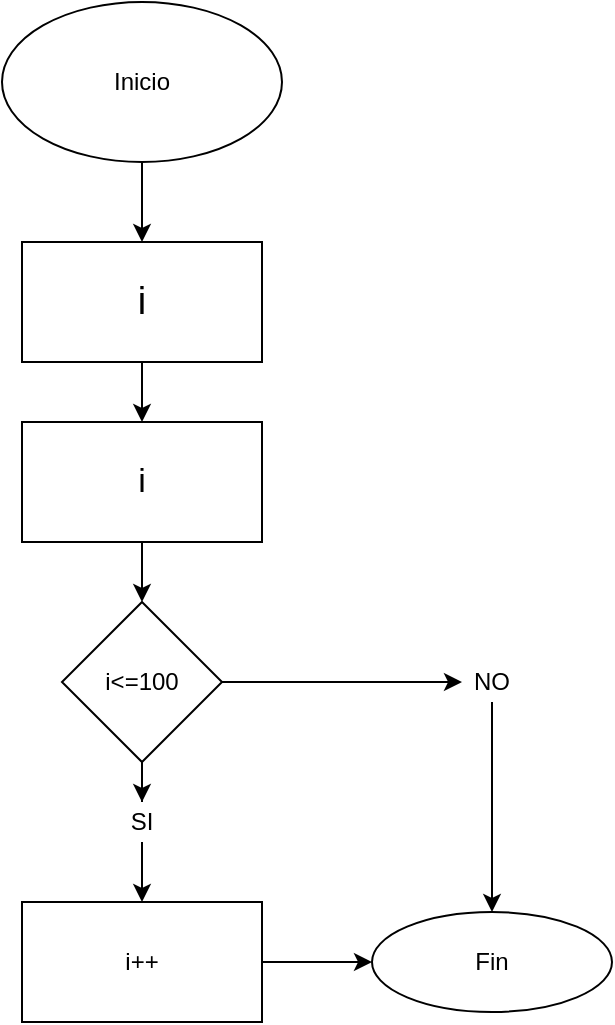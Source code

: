 <mxfile version="22.0.4" type="github">
  <diagram id="C5RBs43oDa-KdzZeNtuy" name="Page-1">
    <mxGraphModel dx="1426" dy="793" grid="1" gridSize="10" guides="1" tooltips="1" connect="1" arrows="1" fold="1" page="1" pageScale="1" pageWidth="827" pageHeight="1169" math="0" shadow="0">
      <root>
        <mxCell id="WIyWlLk6GJQsqaUBKTNV-0" />
        <mxCell id="WIyWlLk6GJQsqaUBKTNV-1" parent="WIyWlLk6GJQsqaUBKTNV-0" />
        <mxCell id="z8Ag8mYcgA9eSwnqyI90-7" value="" style="edgeStyle=orthogonalEdgeStyle;rounded=0;orthogonalLoop=1;jettySize=auto;html=1;" edge="1" parent="WIyWlLk6GJQsqaUBKTNV-1" source="z8Ag8mYcgA9eSwnqyI90-3" target="z8Ag8mYcgA9eSwnqyI90-6">
          <mxGeometry relative="1" as="geometry" />
        </mxCell>
        <mxCell id="z8Ag8mYcgA9eSwnqyI90-3" value="Inicio" style="ellipse;whiteSpace=wrap;html=1;" vertex="1" parent="WIyWlLk6GJQsqaUBKTNV-1">
          <mxGeometry x="150" y="60" width="140" height="80" as="geometry" />
        </mxCell>
        <mxCell id="z8Ag8mYcgA9eSwnqyI90-9" value="" style="edgeStyle=orthogonalEdgeStyle;rounded=0;orthogonalLoop=1;jettySize=auto;html=1;" edge="1" parent="WIyWlLk6GJQsqaUBKTNV-1" source="z8Ag8mYcgA9eSwnqyI90-6" target="z8Ag8mYcgA9eSwnqyI90-8">
          <mxGeometry relative="1" as="geometry" />
        </mxCell>
        <mxCell id="z8Ag8mYcgA9eSwnqyI90-6" value="&lt;font style=&quot;font-size: 19px;&quot;&gt;i&lt;/font&gt;" style="rounded=0;whiteSpace=wrap;html=1;" vertex="1" parent="WIyWlLk6GJQsqaUBKTNV-1">
          <mxGeometry x="160" y="180" width="120" height="60" as="geometry" />
        </mxCell>
        <mxCell id="z8Ag8mYcgA9eSwnqyI90-11" value="" style="edgeStyle=orthogonalEdgeStyle;rounded=0;orthogonalLoop=1;jettySize=auto;html=1;" edge="1" parent="WIyWlLk6GJQsqaUBKTNV-1" source="z8Ag8mYcgA9eSwnqyI90-8" target="z8Ag8mYcgA9eSwnqyI90-10">
          <mxGeometry relative="1" as="geometry" />
        </mxCell>
        <mxCell id="z8Ag8mYcgA9eSwnqyI90-8" value="&lt;span style=&quot;font-size: 17px;&quot;&gt;i&lt;/span&gt;" style="rounded=0;whiteSpace=wrap;html=1;" vertex="1" parent="WIyWlLk6GJQsqaUBKTNV-1">
          <mxGeometry x="160" y="270" width="120" height="60" as="geometry" />
        </mxCell>
        <mxCell id="z8Ag8mYcgA9eSwnqyI90-26" value="" style="edgeStyle=orthogonalEdgeStyle;rounded=0;orthogonalLoop=1;jettySize=auto;html=1;" edge="1" parent="WIyWlLk6GJQsqaUBKTNV-1" source="z8Ag8mYcgA9eSwnqyI90-10" target="z8Ag8mYcgA9eSwnqyI90-19">
          <mxGeometry relative="1" as="geometry" />
        </mxCell>
        <mxCell id="z8Ag8mYcgA9eSwnqyI90-35" value="" style="edgeStyle=orthogonalEdgeStyle;rounded=0;orthogonalLoop=1;jettySize=auto;html=1;" edge="1" parent="WIyWlLk6GJQsqaUBKTNV-1" source="z8Ag8mYcgA9eSwnqyI90-10" target="z8Ag8mYcgA9eSwnqyI90-33">
          <mxGeometry relative="1" as="geometry" />
        </mxCell>
        <mxCell id="z8Ag8mYcgA9eSwnqyI90-10" value="i&amp;lt;=100" style="rhombus;whiteSpace=wrap;html=1;" vertex="1" parent="WIyWlLk6GJQsqaUBKTNV-1">
          <mxGeometry x="180" y="360" width="80" height="80" as="geometry" />
        </mxCell>
        <mxCell id="z8Ag8mYcgA9eSwnqyI90-37" value="" style="edgeStyle=orthogonalEdgeStyle;rounded=0;orthogonalLoop=1;jettySize=auto;html=1;" edge="1" parent="WIyWlLk6GJQsqaUBKTNV-1" source="z8Ag8mYcgA9eSwnqyI90-12" target="z8Ag8mYcgA9eSwnqyI90-17">
          <mxGeometry relative="1" as="geometry" />
        </mxCell>
        <mxCell id="z8Ag8mYcgA9eSwnqyI90-12" value="i++" style="rounded=0;whiteSpace=wrap;html=1;" vertex="1" parent="WIyWlLk6GJQsqaUBKTNV-1">
          <mxGeometry x="160" y="510" width="120" height="60" as="geometry" />
        </mxCell>
        <mxCell id="z8Ag8mYcgA9eSwnqyI90-17" value="Fin" style="ellipse;whiteSpace=wrap;html=1;" vertex="1" parent="WIyWlLk6GJQsqaUBKTNV-1">
          <mxGeometry x="335" y="515" width="120" height="50" as="geometry" />
        </mxCell>
        <mxCell id="z8Ag8mYcgA9eSwnqyI90-32" style="edgeStyle=orthogonalEdgeStyle;rounded=0;orthogonalLoop=1;jettySize=auto;html=1;exitX=0.5;exitY=1;exitDx=0;exitDy=0;" edge="1" parent="WIyWlLk6GJQsqaUBKTNV-1" source="z8Ag8mYcgA9eSwnqyI90-19" target="z8Ag8mYcgA9eSwnqyI90-17">
          <mxGeometry relative="1" as="geometry" />
        </mxCell>
        <mxCell id="z8Ag8mYcgA9eSwnqyI90-19" value="NO" style="text;html=1;strokeColor=none;fillColor=none;align=center;verticalAlign=middle;whiteSpace=wrap;rounded=0;" vertex="1" parent="WIyWlLk6GJQsqaUBKTNV-1">
          <mxGeometry x="380" y="390" width="30" height="20" as="geometry" />
        </mxCell>
        <mxCell id="z8Ag8mYcgA9eSwnqyI90-36" value="" style="edgeStyle=orthogonalEdgeStyle;rounded=0;orthogonalLoop=1;jettySize=auto;html=1;" edge="1" parent="WIyWlLk6GJQsqaUBKTNV-1" source="z8Ag8mYcgA9eSwnqyI90-33" target="z8Ag8mYcgA9eSwnqyI90-12">
          <mxGeometry relative="1" as="geometry" />
        </mxCell>
        <mxCell id="z8Ag8mYcgA9eSwnqyI90-33" value="SI" style="text;html=1;strokeColor=none;fillColor=none;align=center;verticalAlign=middle;whiteSpace=wrap;rounded=0;" vertex="1" parent="WIyWlLk6GJQsqaUBKTNV-1">
          <mxGeometry x="195" y="460" width="50" height="20" as="geometry" />
        </mxCell>
      </root>
    </mxGraphModel>
  </diagram>
</mxfile>
